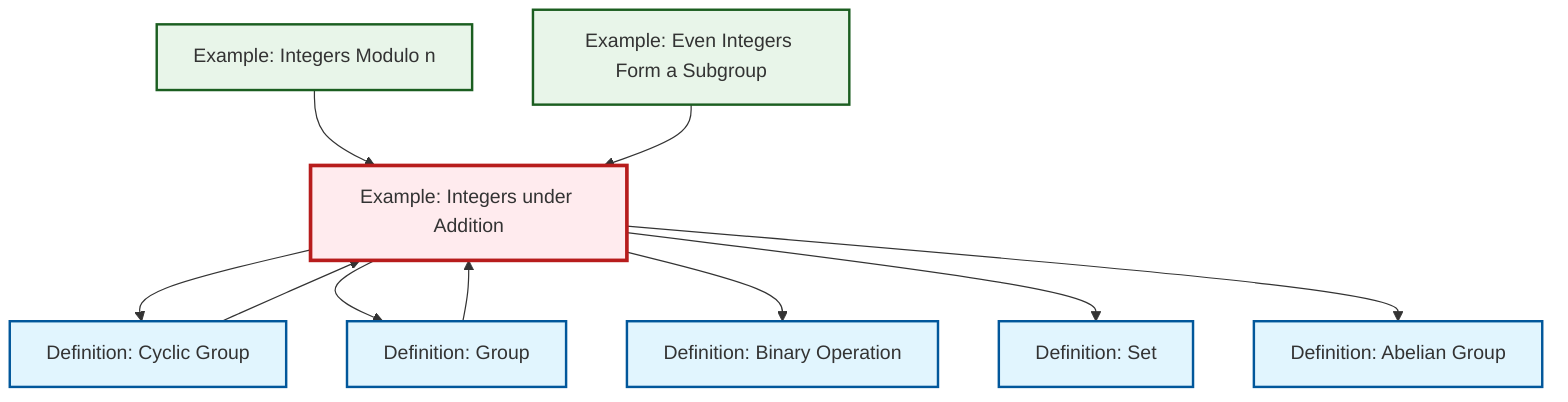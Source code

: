 graph TD
    classDef definition fill:#e1f5fe,stroke:#01579b,stroke-width:2px
    classDef theorem fill:#f3e5f5,stroke:#4a148c,stroke-width:2px
    classDef axiom fill:#fff3e0,stroke:#e65100,stroke-width:2px
    classDef example fill:#e8f5e9,stroke:#1b5e20,stroke-width:2px
    classDef current fill:#ffebee,stroke:#b71c1c,stroke-width:3px
    ex-even-integers-subgroup["Example: Even Integers Form a Subgroup"]:::example
    ex-integers-addition["Example: Integers under Addition"]:::example
    def-abelian-group["Definition: Abelian Group"]:::definition
    ex-quotient-integers-mod-n["Example: Integers Modulo n"]:::example
    def-set["Definition: Set"]:::definition
    def-cyclic-group["Definition: Cyclic Group"]:::definition
    def-group["Definition: Group"]:::definition
    def-binary-operation["Definition: Binary Operation"]:::definition
    def-cyclic-group --> ex-integers-addition
    ex-quotient-integers-mod-n --> ex-integers-addition
    def-group --> ex-integers-addition
    ex-integers-addition --> def-cyclic-group
    ex-even-integers-subgroup --> ex-integers-addition
    ex-integers-addition --> def-group
    ex-integers-addition --> def-binary-operation
    ex-integers-addition --> def-set
    ex-integers-addition --> def-abelian-group
    class ex-integers-addition current